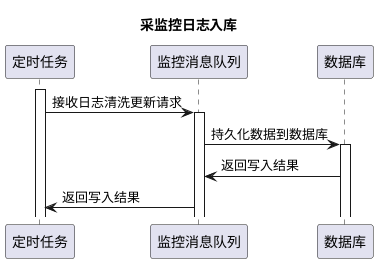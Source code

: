 @startuml
title 	采监控日志入库


participant "定时任务" as A
participant "监控消息队列" as B
participant "数据库" as D


activate A


A   -> B:接收日志清洗更新请求
activate B

B   -> D:持久化数据到数据库
activate D

D -> B:返回写入结果
B -> A:返回写入结果

@enduml